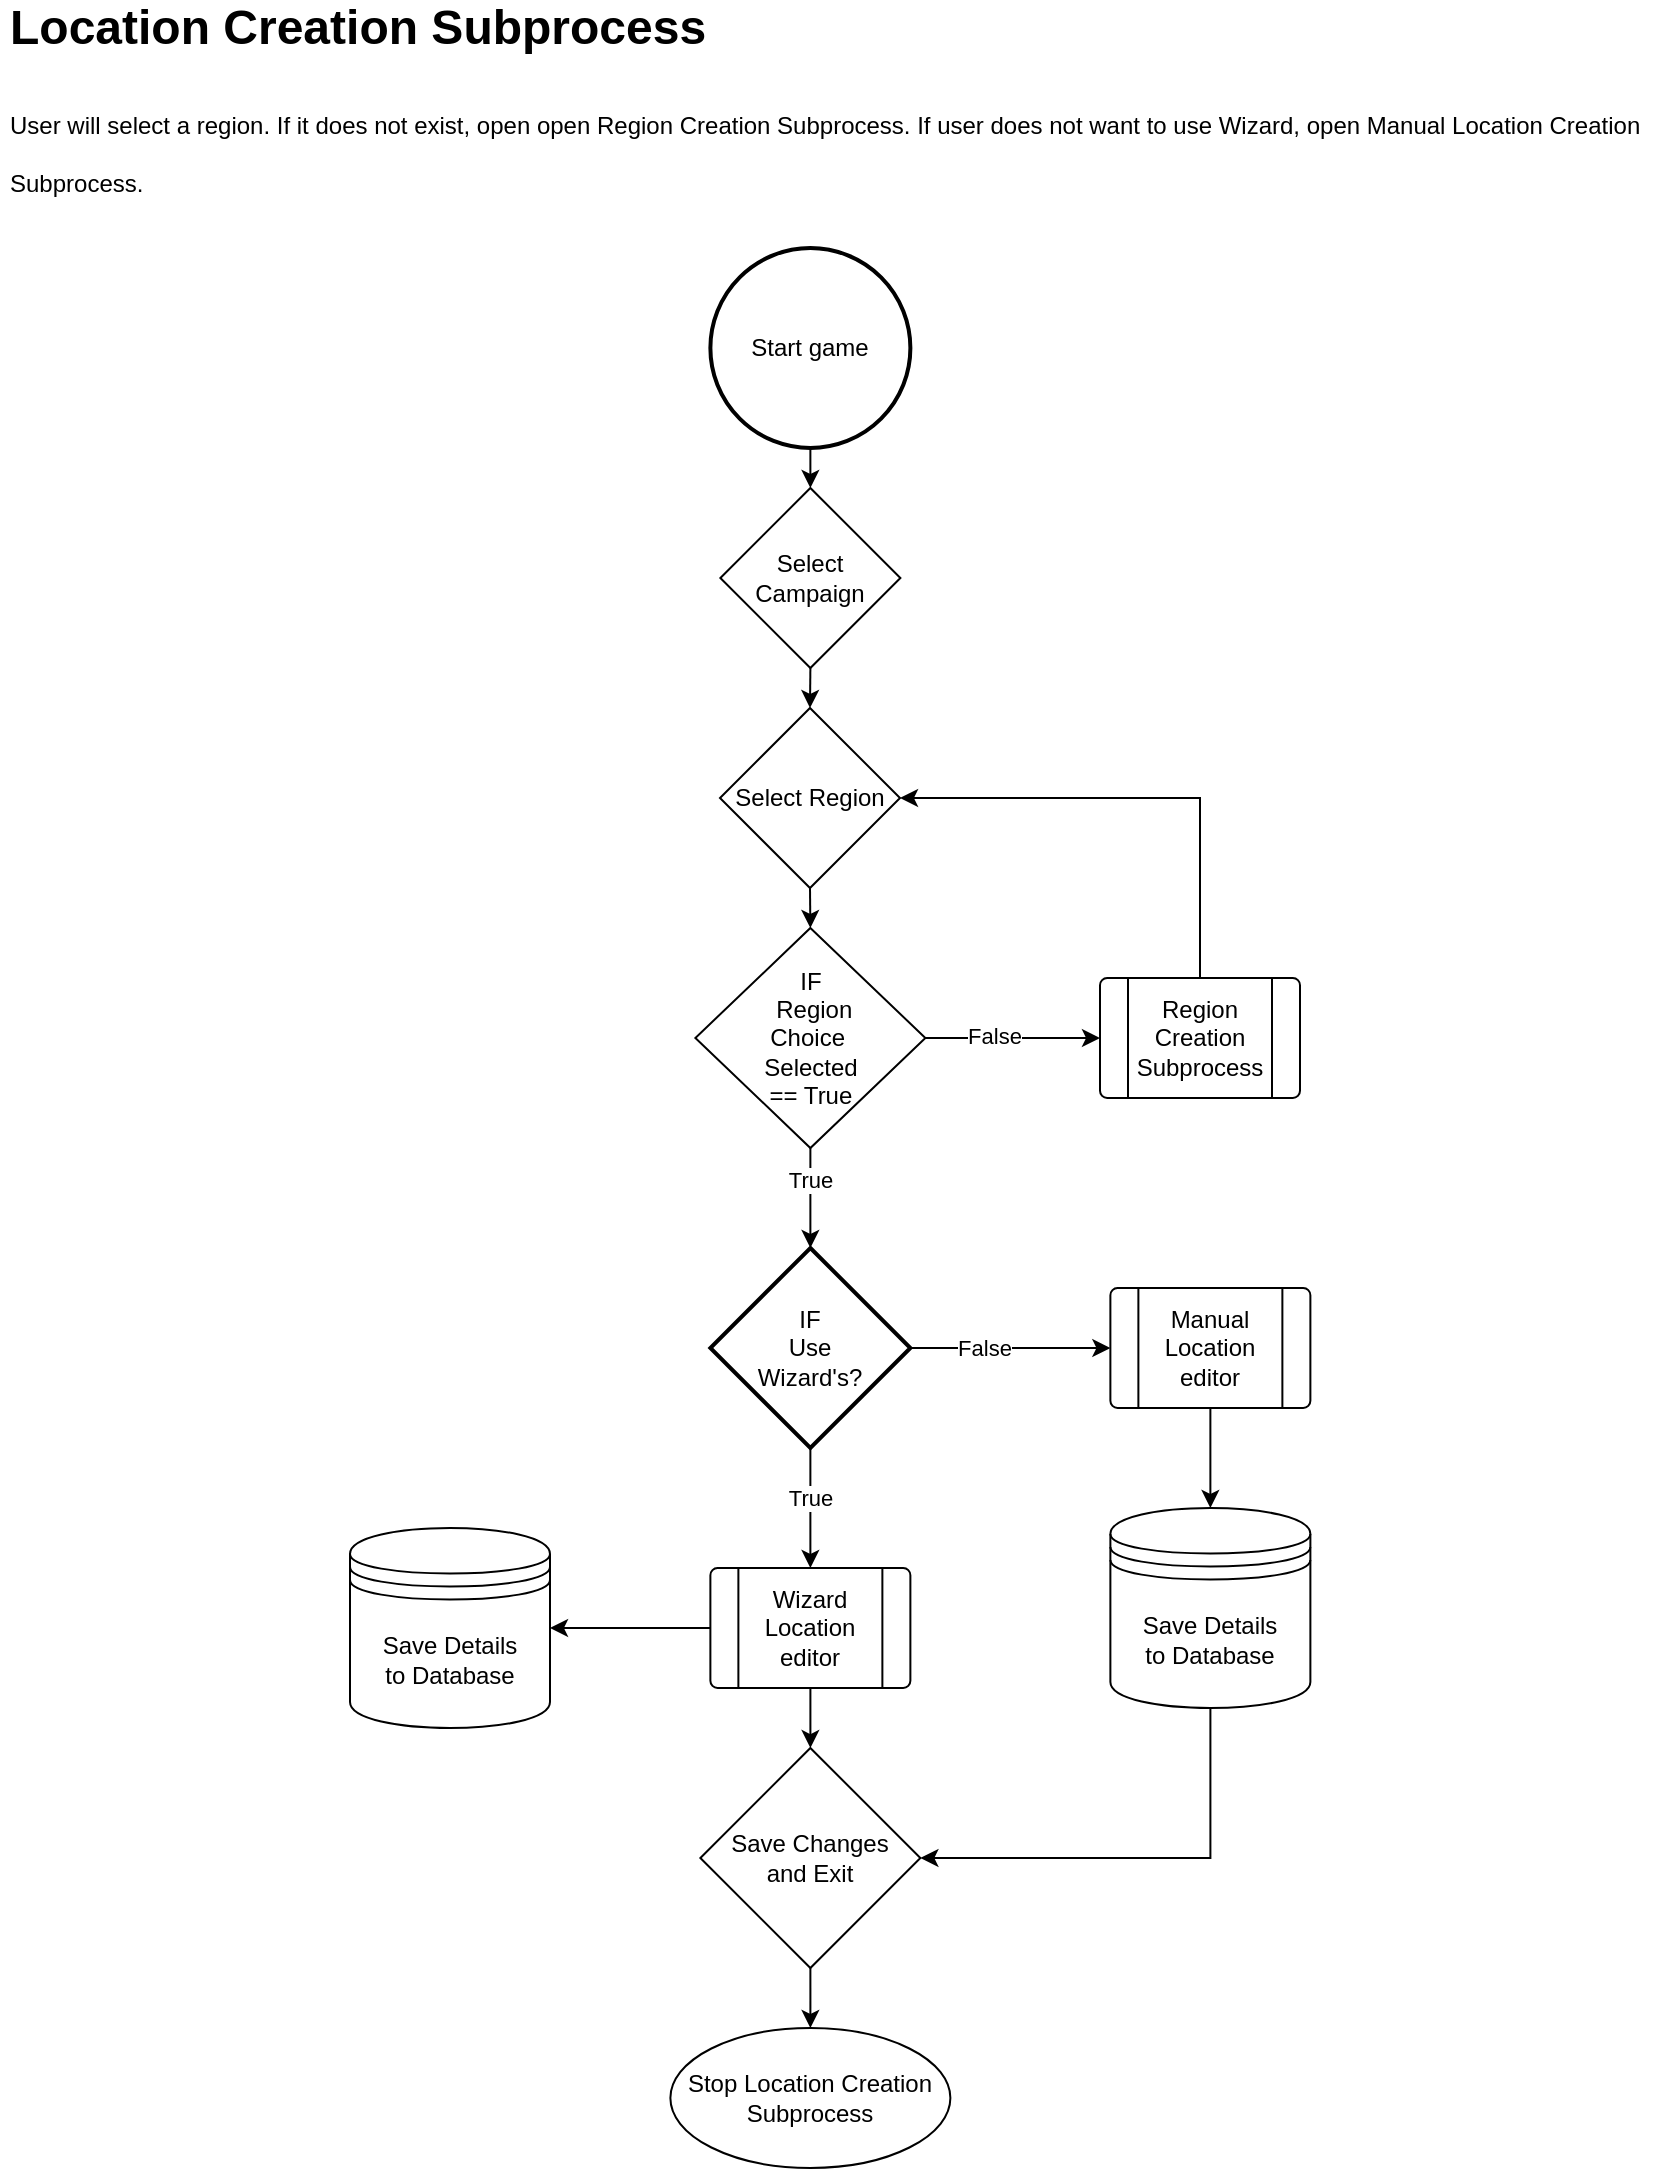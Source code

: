 <mxfile version="20.6.2" type="device"><diagram id="LsEVZn2ywElqt6WwXoec" name="Page-1"><mxGraphModel dx="1648" dy="820" grid="1" gridSize="10" guides="1" tooltips="1" connect="1" arrows="1" fold="1" page="1" pageScale="1" pageWidth="850" pageHeight="1100" math="0" shadow="0"><root><mxCell id="0"/><mxCell id="1" parent="0"/><mxCell id="_E3eO59kiq6n5OibzK9E-20" style="edgeStyle=orthogonalEdgeStyle;rounded=0;orthogonalLoop=1;jettySize=auto;html=1;exitX=0.5;exitY=1;exitDx=0;exitDy=0;exitPerimeter=0;entryX=0;entryY=0.5;entryDx=0;entryDy=0;" parent="1" source="-5vSoh6XbHN2hPACiJxj-1" target="_E3eO59kiq6n5OibzK9E-19" edge="1"><mxGeometry relative="1" as="geometry"/></mxCell><mxCell id="-5vSoh6XbHN2hPACiJxj-1" value="Start game" style="strokeWidth=2;html=1;shape=mxgraph.flowchart.start_2;whiteSpace=wrap;" parent="1" vertex="1"><mxGeometry x="365.19" y="134" width="100" height="100" as="geometry"/></mxCell><mxCell id="-o6FsmoWaLKLcn_PNSE_-4" style="edgeStyle=orthogonalEdgeStyle;rounded=0;orthogonalLoop=1;jettySize=auto;html=1;exitX=0.5;exitY=1;exitDx=0;exitDy=0;" parent="1" source="-o6FsmoWaLKLcn_PNSE_-10" target="_E3eO59kiq6n5OibzK9E-29" edge="1"><mxGeometry relative="1" as="geometry"><mxPoint x="415" y="614" as="sourcePoint"/><mxPoint x="415.24" y="640.6" as="targetPoint"/></mxGeometry></mxCell><mxCell id="-o6FsmoWaLKLcn_PNSE_-12" value="True" style="edgeLabel;html=1;align=center;verticalAlign=middle;resizable=0;points=[];" parent="-o6FsmoWaLKLcn_PNSE_-4" vertex="1" connectable="0"><mxGeometry x="-0.352" relative="1" as="geometry"><mxPoint as="offset"/></mxGeometry></mxCell><mxCell id="-o6FsmoWaLKLcn_PNSE_-11" style="edgeStyle=orthogonalEdgeStyle;rounded=0;orthogonalLoop=1;jettySize=auto;html=1;exitX=0.5;exitY=1;exitDx=0;exitDy=0;entryX=0.5;entryY=0;entryDx=0;entryDy=0;" parent="1" source="-5vSoh6XbHN2hPACiJxj-4" target="-o6FsmoWaLKLcn_PNSE_-10" edge="1"><mxGeometry relative="1" as="geometry"/></mxCell><mxCell id="-5vSoh6XbHN2hPACiJxj-4" value="Select Region" style="rhombus;whiteSpace=wrap;html=1;" parent="1" vertex="1"><mxGeometry x="370" y="364" width="90" height="90" as="geometry"/></mxCell><mxCell id="-5vSoh6XbHN2hPACiJxj-27" value="Stop Location Creation Subprocess" style="ellipse;whiteSpace=wrap;html=1;rounded=0;" parent="1" vertex="1"><mxGeometry x="345.19" y="1024" width="140" height="70" as="geometry"/></mxCell><mxCell id="-o6FsmoWaLKLcn_PNSE_-7" value="Save Details&lt;br&gt;to&amp;nbsp;Database" style="shape=datastore;whiteSpace=wrap;html=1;" parent="1" vertex="1"><mxGeometry x="185" y="774" width="100" height="100" as="geometry"/></mxCell><mxCell id="-o6FsmoWaLKLcn_PNSE_-15" style="edgeStyle=orthogonalEdgeStyle;rounded=0;orthogonalLoop=1;jettySize=auto;html=1;exitX=1;exitY=0.5;exitDx=0;exitDy=0;entryX=0;entryY=0.5;entryDx=0;entryDy=0;" parent="1" source="-o6FsmoWaLKLcn_PNSE_-10" target="-o6FsmoWaLKLcn_PNSE_-18" edge="1"><mxGeometry relative="1" as="geometry"><mxPoint x="580" y="528.941" as="targetPoint"/></mxGeometry></mxCell><mxCell id="-o6FsmoWaLKLcn_PNSE_-16" value="False" style="edgeLabel;html=1;align=center;verticalAlign=middle;resizable=0;points=[];" parent="-o6FsmoWaLKLcn_PNSE_-15" vertex="1" connectable="0"><mxGeometry x="-0.222" y="1" relative="1" as="geometry"><mxPoint as="offset"/></mxGeometry></mxCell><mxCell id="-o6FsmoWaLKLcn_PNSE_-10" value="IF&lt;br&gt;&amp;nbsp;Region&lt;br&gt;Choice&amp;nbsp;&lt;br&gt;Selected&lt;br&gt;== True" style="rhombus;whiteSpace=wrap;html=1;" parent="1" vertex="1"><mxGeometry x="357.69" y="474" width="115" height="110" as="geometry"/></mxCell><mxCell id="-o6FsmoWaLKLcn_PNSE_-20" style="edgeStyle=orthogonalEdgeStyle;rounded=0;orthogonalLoop=1;jettySize=auto;html=1;exitX=0.5;exitY=0;exitDx=0;exitDy=0;entryX=1;entryY=0.5;entryDx=0;entryDy=0;" parent="1" source="-o6FsmoWaLKLcn_PNSE_-18" target="-5vSoh6XbHN2hPACiJxj-4" edge="1"><mxGeometry relative="1" as="geometry"/></mxCell><mxCell id="-o6FsmoWaLKLcn_PNSE_-18" value="Region&lt;br&gt;Creation&lt;br&gt;Subprocess" style="verticalLabelPosition=middle;verticalAlign=middle;html=1;shape=process;whiteSpace=wrap;rounded=1;size=0.14;arcSize=6;labelPosition=center;align=center;" parent="1" vertex="1"><mxGeometry x="560" y="499" width="100" height="60" as="geometry"/></mxCell><mxCell id="_E3eO59kiq6n5OibzK9E-21" style="edgeStyle=orthogonalEdgeStyle;rounded=0;orthogonalLoop=1;jettySize=auto;html=1;exitX=1;exitY=0.5;exitDx=0;exitDy=0;entryX=0.5;entryY=0;entryDx=0;entryDy=0;" parent="1" source="_E3eO59kiq6n5OibzK9E-19" target="-5vSoh6XbHN2hPACiJxj-4" edge="1"><mxGeometry relative="1" as="geometry"/></mxCell><mxCell id="_E3eO59kiq6n5OibzK9E-19" value="Select Campaign" style="rhombus;whiteSpace=wrap;html=1;direction=south;" parent="1" vertex="1"><mxGeometry x="370.19" y="254" width="90" height="90" as="geometry"/></mxCell><mxCell id="_E3eO59kiq6n5OibzK9E-32" style="edgeStyle=orthogonalEdgeStyle;rounded=0;orthogonalLoop=1;jettySize=auto;html=1;entryX=1;entryY=0.5;entryDx=0;entryDy=0;" parent="1" source="_E3eO59kiq6n5OibzK9E-24" target="-o6FsmoWaLKLcn_PNSE_-7" edge="1"><mxGeometry relative="1" as="geometry"/></mxCell><mxCell id="_E3eO59kiq6n5OibzK9E-36" style="edgeStyle=orthogonalEdgeStyle;rounded=0;orthogonalLoop=1;jettySize=auto;html=1;" parent="1" source="_E3eO59kiq6n5OibzK9E-24" target="_E3eO59kiq6n5OibzK9E-31" edge="1"><mxGeometry relative="1" as="geometry"/></mxCell><mxCell id="_E3eO59kiq6n5OibzK9E-24" value="Wizard&lt;br&gt;Location editor" style="verticalLabelPosition=middle;verticalAlign=middle;html=1;shape=process;whiteSpace=wrap;rounded=1;size=0.14;arcSize=6;labelPosition=center;align=center;" parent="1" vertex="1"><mxGeometry x="365.19" y="794" width="100" height="60" as="geometry"/></mxCell><mxCell id="_E3eO59kiq6n5OibzK9E-25" style="edgeStyle=orthogonalEdgeStyle;rounded=0;orthogonalLoop=1;jettySize=auto;html=1;exitX=0.5;exitY=1;exitDx=0;exitDy=0;exitPerimeter=0;" parent="1" source="_E3eO59kiq6n5OibzK9E-29" target="_E3eO59kiq6n5OibzK9E-24" edge="1"><mxGeometry relative="1" as="geometry"/></mxCell><mxCell id="_E3eO59kiq6n5OibzK9E-26" value="True" style="edgeLabel;html=1;align=center;verticalAlign=middle;resizable=0;points=[];" parent="_E3eO59kiq6n5OibzK9E-25" vertex="1" connectable="0"><mxGeometry x="-0.166" relative="1" as="geometry"><mxPoint as="offset"/></mxGeometry></mxCell><mxCell id="_E3eO59kiq6n5OibzK9E-27" style="edgeStyle=orthogonalEdgeStyle;rounded=0;orthogonalLoop=1;jettySize=auto;html=1;exitX=1;exitY=0.5;exitDx=0;exitDy=0;exitPerimeter=0;entryX=0;entryY=0.5;entryDx=0;entryDy=0;" parent="1" source="_E3eO59kiq6n5OibzK9E-29" target="_E3eO59kiq6n5OibzK9E-30" edge="1"><mxGeometry relative="1" as="geometry"><mxPoint x="575.19" y="684" as="targetPoint"/></mxGeometry></mxCell><mxCell id="_E3eO59kiq6n5OibzK9E-28" value="False" style="edgeLabel;html=1;align=center;verticalAlign=middle;resizable=0;points=[];" parent="_E3eO59kiq6n5OibzK9E-27" vertex="1" connectable="0"><mxGeometry x="-0.269" relative="1" as="geometry"><mxPoint as="offset"/></mxGeometry></mxCell><mxCell id="_E3eO59kiq6n5OibzK9E-29" value="IF&lt;br&gt;Use&lt;br&gt;Wizard's?" style="strokeWidth=2;html=1;shape=mxgraph.flowchart.decision;whiteSpace=wrap;" parent="1" vertex="1"><mxGeometry x="365.19" y="634" width="100" height="100" as="geometry"/></mxCell><mxCell id="_E3eO59kiq6n5OibzK9E-34" style="edgeStyle=orthogonalEdgeStyle;rounded=0;orthogonalLoop=1;jettySize=auto;html=1;exitX=0.5;exitY=1;exitDx=0;exitDy=0;entryX=0.5;entryY=0;entryDx=0;entryDy=0;" parent="1" source="_E3eO59kiq6n5OibzK9E-30" target="_E3eO59kiq6n5OibzK9E-33" edge="1"><mxGeometry relative="1" as="geometry"/></mxCell><mxCell id="_E3eO59kiq6n5OibzK9E-30" value="Manual&lt;br&gt;Location editor" style="verticalLabelPosition=middle;verticalAlign=middle;html=1;shape=process;whiteSpace=wrap;rounded=1;size=0.14;arcSize=6;labelPosition=center;align=center;" parent="1" vertex="1"><mxGeometry x="565.19" y="654" width="100" height="60" as="geometry"/></mxCell><mxCell id="_E3eO59kiq6n5OibzK9E-37" style="edgeStyle=orthogonalEdgeStyle;rounded=0;orthogonalLoop=1;jettySize=auto;html=1;exitX=0.5;exitY=1;exitDx=0;exitDy=0;" parent="1" source="_E3eO59kiq6n5OibzK9E-31" target="-5vSoh6XbHN2hPACiJxj-27" edge="1"><mxGeometry relative="1" as="geometry"/></mxCell><mxCell id="_E3eO59kiq6n5OibzK9E-31" value="Save Changes &lt;br&gt;and&amp;nbsp;Exit" style="rhombus;whiteSpace=wrap;html=1;" parent="1" vertex="1"><mxGeometry x="360.19" y="884" width="110" height="110" as="geometry"/></mxCell><mxCell id="_E3eO59kiq6n5OibzK9E-35" style="edgeStyle=orthogonalEdgeStyle;rounded=0;orthogonalLoop=1;jettySize=auto;html=1;entryX=1;entryY=0.5;entryDx=0;entryDy=0;" parent="1" source="_E3eO59kiq6n5OibzK9E-33" target="_E3eO59kiq6n5OibzK9E-31" edge="1"><mxGeometry relative="1" as="geometry"><mxPoint x="615.19" y="964.0" as="targetPoint"/><Array as="points"><mxPoint x="615" y="939"/></Array></mxGeometry></mxCell><mxCell id="_E3eO59kiq6n5OibzK9E-33" value="Save Details&lt;br&gt;to&amp;nbsp;Database" style="shape=datastore;whiteSpace=wrap;html=1;" parent="1" vertex="1"><mxGeometry x="565.19" y="764" width="100" height="100" as="geometry"/></mxCell><mxCell id="9vxpIDCAJnqyiYPajHfb-1" value="&lt;span style=&quot;font-size: 24px;&quot;&gt;&lt;b&gt;Location Creation Subprocess&lt;/b&gt;&lt;/span&gt;&lt;h1&gt;&lt;span style=&quot;background-color: initial; font-size: 12px; font-weight: normal;&quot;&gt;User will select a region. If it does not exist, open open Region Creation Subprocess. If user does not want to use Wizard, open Manual Location Creation Subprocess.&lt;/span&gt;&lt;br&gt;&lt;/h1&gt;" style="text;html=1;strokeColor=none;fillColor=none;spacing=5;spacingTop=-20;whiteSpace=wrap;overflow=hidden;rounded=0;" vertex="1" parent="1"><mxGeometry x="10" y="20" width="830" height="100" as="geometry"/></mxCell></root></mxGraphModel></diagram></mxfile>